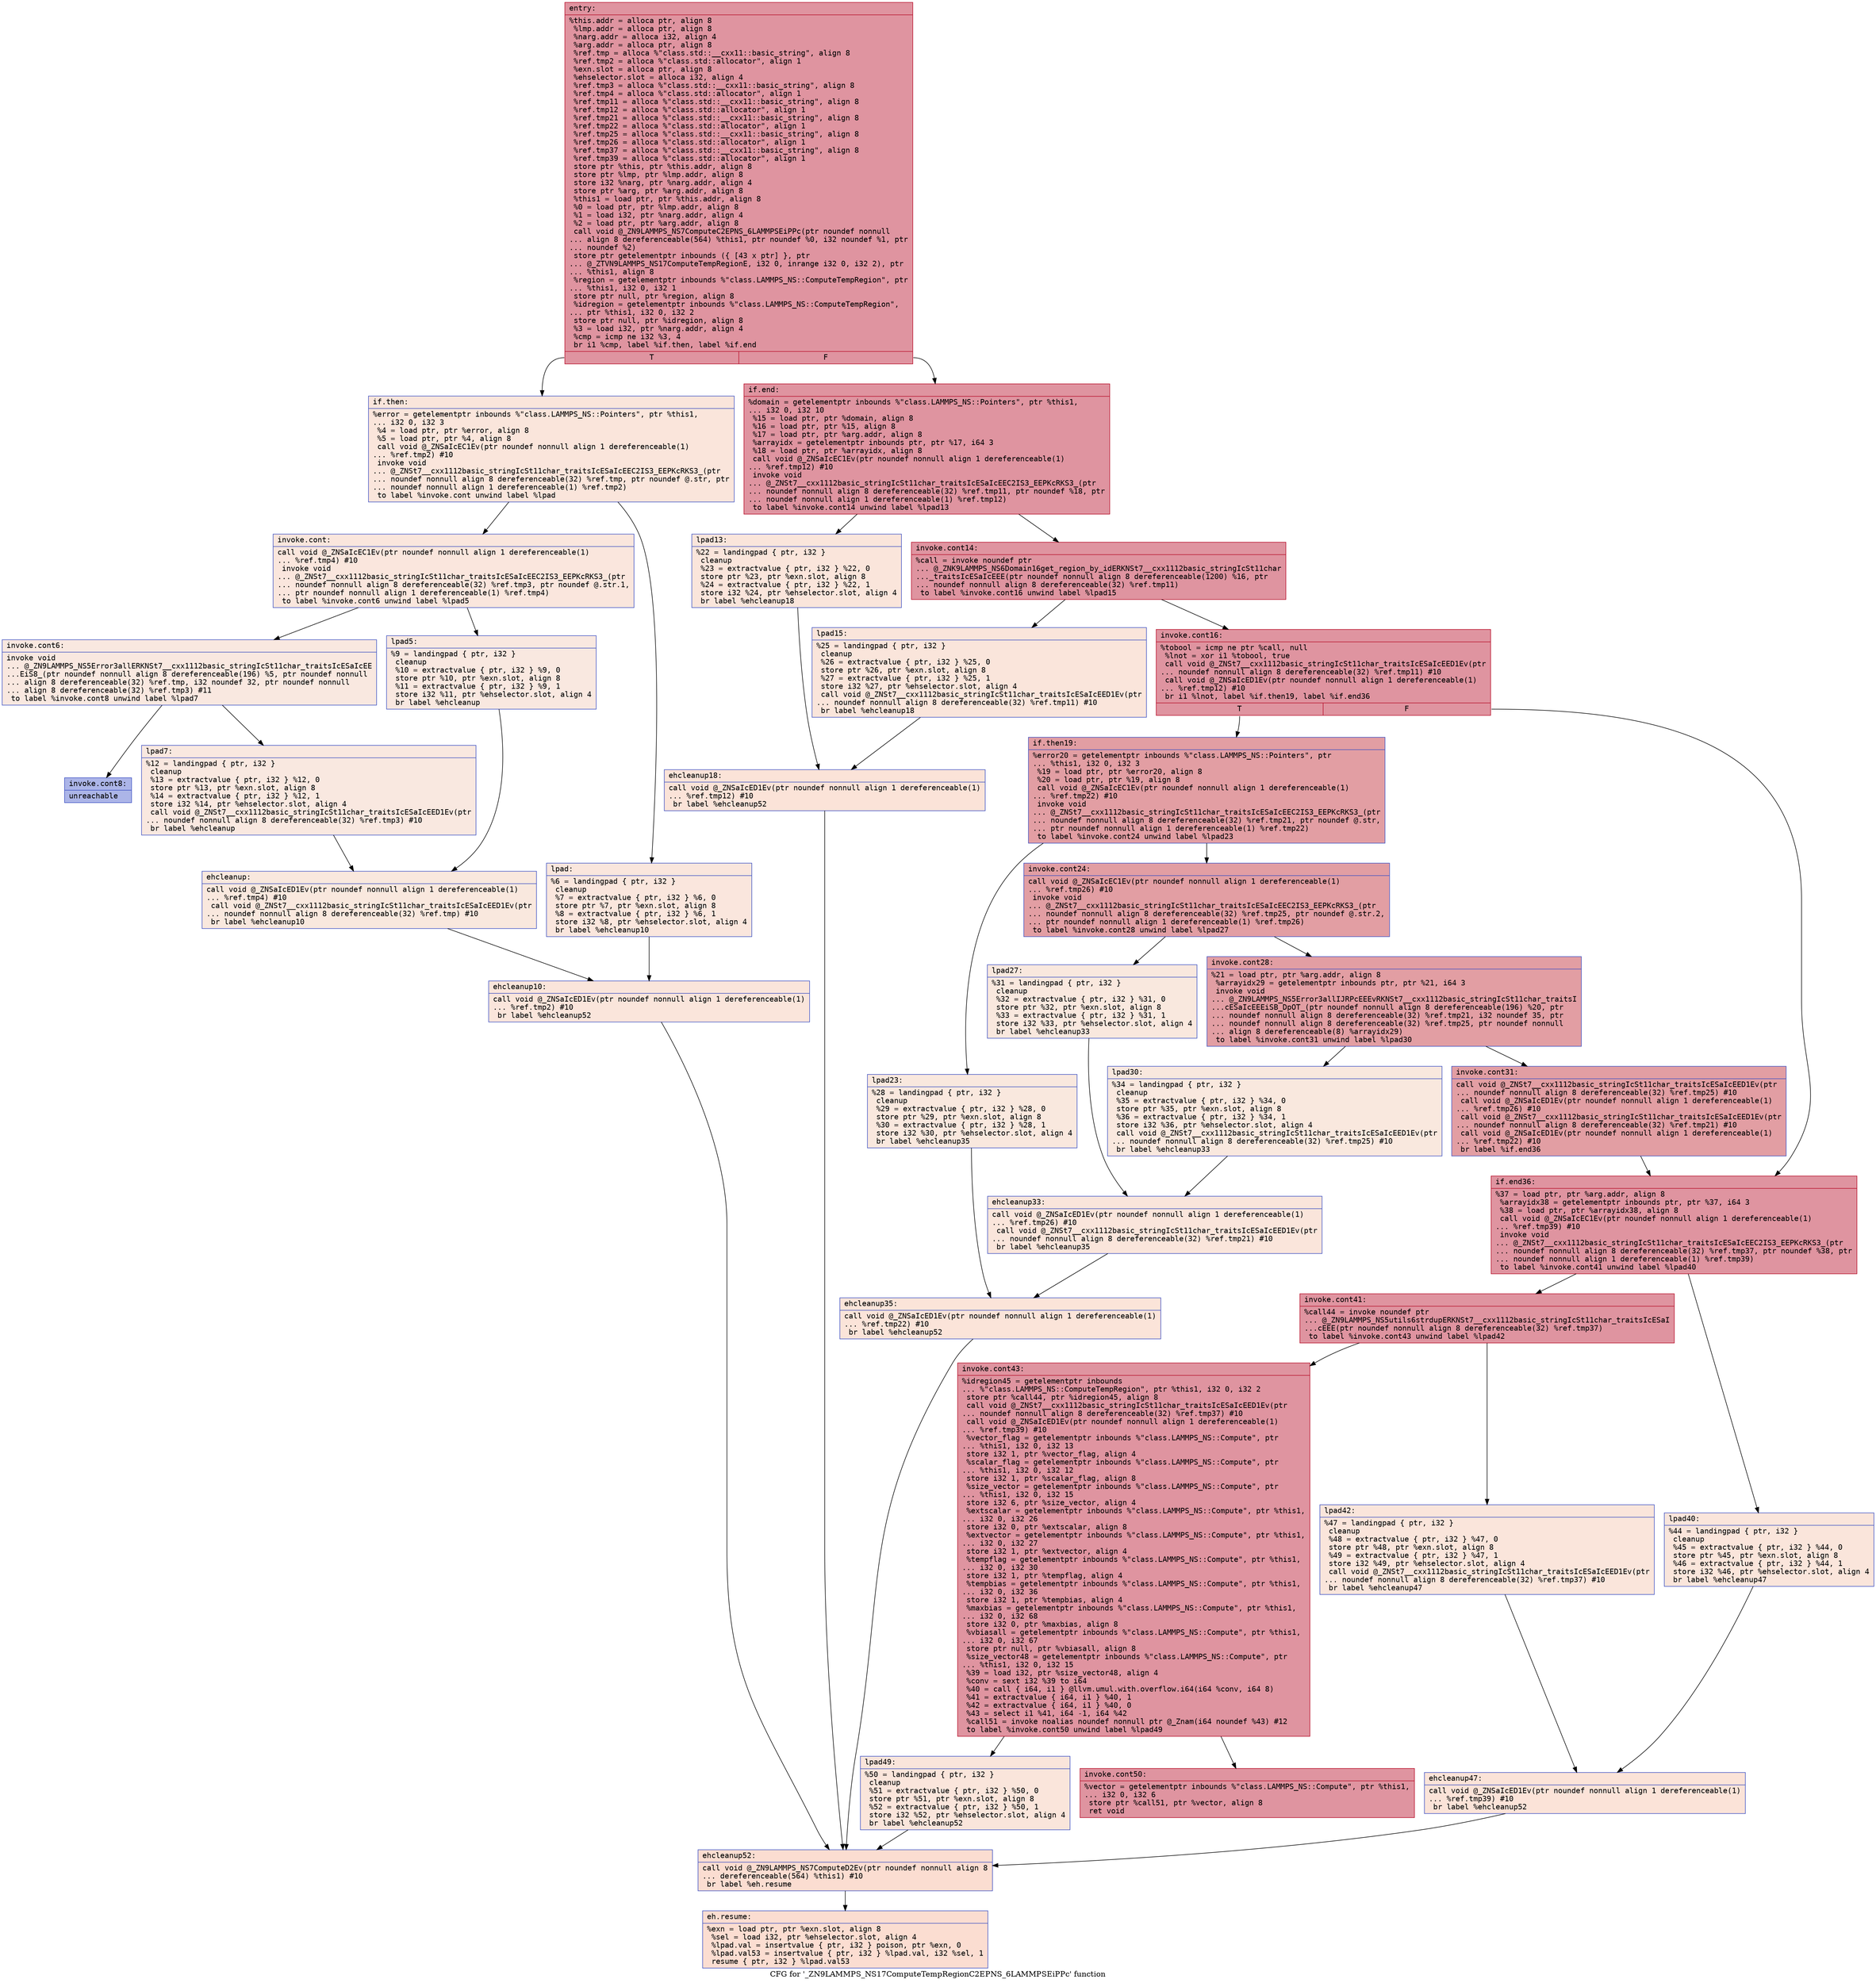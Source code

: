 digraph "CFG for '_ZN9LAMMPS_NS17ComputeTempRegionC2EPNS_6LAMMPSEiPPc' function" {
	label="CFG for '_ZN9LAMMPS_NS17ComputeTempRegionC2EPNS_6LAMMPSEiPPc' function";

	Node0x563e8ba03e20 [shape=record,color="#b70d28ff", style=filled, fillcolor="#b70d2870" fontname="Courier",label="{entry:\l|  %this.addr = alloca ptr, align 8\l  %lmp.addr = alloca ptr, align 8\l  %narg.addr = alloca i32, align 4\l  %arg.addr = alloca ptr, align 8\l  %ref.tmp = alloca %\"class.std::__cxx11::basic_string\", align 8\l  %ref.tmp2 = alloca %\"class.std::allocator\", align 1\l  %exn.slot = alloca ptr, align 8\l  %ehselector.slot = alloca i32, align 4\l  %ref.tmp3 = alloca %\"class.std::__cxx11::basic_string\", align 8\l  %ref.tmp4 = alloca %\"class.std::allocator\", align 1\l  %ref.tmp11 = alloca %\"class.std::__cxx11::basic_string\", align 8\l  %ref.tmp12 = alloca %\"class.std::allocator\", align 1\l  %ref.tmp21 = alloca %\"class.std::__cxx11::basic_string\", align 8\l  %ref.tmp22 = alloca %\"class.std::allocator\", align 1\l  %ref.tmp25 = alloca %\"class.std::__cxx11::basic_string\", align 8\l  %ref.tmp26 = alloca %\"class.std::allocator\", align 1\l  %ref.tmp37 = alloca %\"class.std::__cxx11::basic_string\", align 8\l  %ref.tmp39 = alloca %\"class.std::allocator\", align 1\l  store ptr %this, ptr %this.addr, align 8\l  store ptr %lmp, ptr %lmp.addr, align 8\l  store i32 %narg, ptr %narg.addr, align 4\l  store ptr %arg, ptr %arg.addr, align 8\l  %this1 = load ptr, ptr %this.addr, align 8\l  %0 = load ptr, ptr %lmp.addr, align 8\l  %1 = load i32, ptr %narg.addr, align 4\l  %2 = load ptr, ptr %arg.addr, align 8\l  call void @_ZN9LAMMPS_NS7ComputeC2EPNS_6LAMMPSEiPPc(ptr noundef nonnull\l... align 8 dereferenceable(564) %this1, ptr noundef %0, i32 noundef %1, ptr\l... noundef %2)\l  store ptr getelementptr inbounds (\{ [43 x ptr] \}, ptr\l... @_ZTVN9LAMMPS_NS17ComputeTempRegionE, i32 0, inrange i32 0, i32 2), ptr\l... %this1, align 8\l  %region = getelementptr inbounds %\"class.LAMMPS_NS::ComputeTempRegion\", ptr\l... %this1, i32 0, i32 1\l  store ptr null, ptr %region, align 8\l  %idregion = getelementptr inbounds %\"class.LAMMPS_NS::ComputeTempRegion\",\l... ptr %this1, i32 0, i32 2\l  store ptr null, ptr %idregion, align 8\l  %3 = load i32, ptr %narg.addr, align 4\l  %cmp = icmp ne i32 %3, 4\l  br i1 %cmp, label %if.then, label %if.end\l|{<s0>T|<s1>F}}"];
	Node0x563e8ba03e20:s0 -> Node0x563e8ba06730[tooltip="entry -> if.then\nProbability 0.00%" ];
	Node0x563e8ba03e20:s1 -> Node0x563e8ba06800[tooltip="entry -> if.end\nProbability 100.00%" ];
	Node0x563e8ba06730 [shape=record,color="#3d50c3ff", style=filled, fillcolor="#f4c5ad70" fontname="Courier",label="{if.then:\l|  %error = getelementptr inbounds %\"class.LAMMPS_NS::Pointers\", ptr %this1,\l... i32 0, i32 3\l  %4 = load ptr, ptr %error, align 8\l  %5 = load ptr, ptr %4, align 8\l  call void @_ZNSaIcEC1Ev(ptr noundef nonnull align 1 dereferenceable(1)\l... %ref.tmp2) #10\l  invoke void\l... @_ZNSt7__cxx1112basic_stringIcSt11char_traitsIcESaIcEEC2IS3_EEPKcRKS3_(ptr\l... noundef nonnull align 8 dereferenceable(32) %ref.tmp, ptr noundef @.str, ptr\l... noundef nonnull align 1 dereferenceable(1) %ref.tmp2)\l          to label %invoke.cont unwind label %lpad\l}"];
	Node0x563e8ba06730 -> Node0x563e8ba06e50[tooltip="if.then -> invoke.cont\nProbability 50.00%" ];
	Node0x563e8ba06730 -> Node0x563e8ba06f30[tooltip="if.then -> lpad\nProbability 50.00%" ];
	Node0x563e8ba06e50 [shape=record,color="#3d50c3ff", style=filled, fillcolor="#f3c7b170" fontname="Courier",label="{invoke.cont:\l|  call void @_ZNSaIcEC1Ev(ptr noundef nonnull align 1 dereferenceable(1)\l... %ref.tmp4) #10\l  invoke void\l... @_ZNSt7__cxx1112basic_stringIcSt11char_traitsIcESaIcEEC2IS3_EEPKcRKS3_(ptr\l... noundef nonnull align 8 dereferenceable(32) %ref.tmp3, ptr noundef @.str.1,\l... ptr noundef nonnull align 1 dereferenceable(1) %ref.tmp4)\l          to label %invoke.cont6 unwind label %lpad5\l}"];
	Node0x563e8ba06e50 -> Node0x563e8ba07ad0[tooltip="invoke.cont -> invoke.cont6\nProbability 50.00%" ];
	Node0x563e8ba06e50 -> Node0x563e8ba07b20[tooltip="invoke.cont -> lpad5\nProbability 50.00%" ];
	Node0x563e8ba07ad0 [shape=record,color="#3d50c3ff", style=filled, fillcolor="#f1ccb870" fontname="Courier",label="{invoke.cont6:\l|  invoke void\l... @_ZN9LAMMPS_NS5Error3allERKNSt7__cxx1112basic_stringIcSt11char_traitsIcESaIcEE\l...EiS8_(ptr noundef nonnull align 8 dereferenceable(196) %5, ptr noundef nonnull\l... align 8 dereferenceable(32) %ref.tmp, i32 noundef 32, ptr noundef nonnull\l... align 8 dereferenceable(32) %ref.tmp3) #11\l          to label %invoke.cont8 unwind label %lpad7\l}"];
	Node0x563e8ba07ad0 -> Node0x563e8ba07a80[tooltip="invoke.cont6 -> invoke.cont8\nProbability 0.00%" ];
	Node0x563e8ba07ad0 -> Node0x563e8ba07d80[tooltip="invoke.cont6 -> lpad7\nProbability 100.00%" ];
	Node0x563e8ba07a80 [shape=record,color="#3d50c3ff", style=filled, fillcolor="#4358cb70" fontname="Courier",label="{invoke.cont8:\l|  unreachable\l}"];
	Node0x563e8ba06f30 [shape=record,color="#3d50c3ff", style=filled, fillcolor="#f3c7b170" fontname="Courier",label="{lpad:\l|  %6 = landingpad \{ ptr, i32 \}\l          cleanup\l  %7 = extractvalue \{ ptr, i32 \} %6, 0\l  store ptr %7, ptr %exn.slot, align 8\l  %8 = extractvalue \{ ptr, i32 \} %6, 1\l  store i32 %8, ptr %ehselector.slot, align 4\l  br label %ehcleanup10\l}"];
	Node0x563e8ba06f30 -> Node0x563e8ba08420[tooltip="lpad -> ehcleanup10\nProbability 100.00%" ];
	Node0x563e8ba07b20 [shape=record,color="#3d50c3ff", style=filled, fillcolor="#f1ccb870" fontname="Courier",label="{lpad5:\l|  %9 = landingpad \{ ptr, i32 \}\l          cleanup\l  %10 = extractvalue \{ ptr, i32 \} %9, 0\l  store ptr %10, ptr %exn.slot, align 8\l  %11 = extractvalue \{ ptr, i32 \} %9, 1\l  store i32 %11, ptr %ehselector.slot, align 4\l  br label %ehcleanup\l}"];
	Node0x563e8ba07b20 -> Node0x563e8ba08770[tooltip="lpad5 -> ehcleanup\nProbability 100.00%" ];
	Node0x563e8ba07d80 [shape=record,color="#3d50c3ff", style=filled, fillcolor="#f1ccb870" fontname="Courier",label="{lpad7:\l|  %12 = landingpad \{ ptr, i32 \}\l          cleanup\l  %13 = extractvalue \{ ptr, i32 \} %12, 0\l  store ptr %13, ptr %exn.slot, align 8\l  %14 = extractvalue \{ ptr, i32 \} %12, 1\l  store i32 %14, ptr %ehselector.slot, align 4\l  call void @_ZNSt7__cxx1112basic_stringIcSt11char_traitsIcESaIcEED1Ev(ptr\l... noundef nonnull align 8 dereferenceable(32) %ref.tmp3) #10\l  br label %ehcleanup\l}"];
	Node0x563e8ba07d80 -> Node0x563e8ba08770[tooltip="lpad7 -> ehcleanup\nProbability 100.00%" ];
	Node0x563e8ba08770 [shape=record,color="#3d50c3ff", style=filled, fillcolor="#f2cab570" fontname="Courier",label="{ehcleanup:\l|  call void @_ZNSaIcED1Ev(ptr noundef nonnull align 1 dereferenceable(1)\l... %ref.tmp4) #10\l  call void @_ZNSt7__cxx1112basic_stringIcSt11char_traitsIcESaIcEED1Ev(ptr\l... noundef nonnull align 8 dereferenceable(32) %ref.tmp) #10\l  br label %ehcleanup10\l}"];
	Node0x563e8ba08770 -> Node0x563e8ba08420[tooltip="ehcleanup -> ehcleanup10\nProbability 100.00%" ];
	Node0x563e8ba08420 [shape=record,color="#3d50c3ff", style=filled, fillcolor="#f4c5ad70" fontname="Courier",label="{ehcleanup10:\l|  call void @_ZNSaIcED1Ev(ptr noundef nonnull align 1 dereferenceable(1)\l... %ref.tmp2) #10\l  br label %ehcleanup52\l}"];
	Node0x563e8ba08420 -> Node0x563e8ba091d0[tooltip="ehcleanup10 -> ehcleanup52\nProbability 100.00%" ];
	Node0x563e8ba06800 [shape=record,color="#b70d28ff", style=filled, fillcolor="#b70d2870" fontname="Courier",label="{if.end:\l|  %domain = getelementptr inbounds %\"class.LAMMPS_NS::Pointers\", ptr %this1,\l... i32 0, i32 10\l  %15 = load ptr, ptr %domain, align 8\l  %16 = load ptr, ptr %15, align 8\l  %17 = load ptr, ptr %arg.addr, align 8\l  %arrayidx = getelementptr inbounds ptr, ptr %17, i64 3\l  %18 = load ptr, ptr %arrayidx, align 8\l  call void @_ZNSaIcEC1Ev(ptr noundef nonnull align 1 dereferenceable(1)\l... %ref.tmp12) #10\l  invoke void\l... @_ZNSt7__cxx1112basic_stringIcSt11char_traitsIcESaIcEEC2IS3_EEPKcRKS3_(ptr\l... noundef nonnull align 8 dereferenceable(32) %ref.tmp11, ptr noundef %18, ptr\l... noundef nonnull align 1 dereferenceable(1) %ref.tmp12)\l          to label %invoke.cont14 unwind label %lpad13\l}"];
	Node0x563e8ba06800 -> Node0x563e8ba09800[tooltip="if.end -> invoke.cont14\nProbability 100.00%" ];
	Node0x563e8ba06800 -> Node0x563e8ba09880[tooltip="if.end -> lpad13\nProbability 0.00%" ];
	Node0x563e8ba09800 [shape=record,color="#b70d28ff", style=filled, fillcolor="#b70d2870" fontname="Courier",label="{invoke.cont14:\l|  %call = invoke noundef ptr\l... @_ZNK9LAMMPS_NS6Domain16get_region_by_idERKNSt7__cxx1112basic_stringIcSt11char\l..._traitsIcESaIcEEE(ptr noundef nonnull align 8 dereferenceable(1200) %16, ptr\l... noundef nonnull align 8 dereferenceable(32) %ref.tmp11)\l          to label %invoke.cont16 unwind label %lpad15\l}"];
	Node0x563e8ba09800 -> Node0x563e8ba097b0[tooltip="invoke.cont14 -> invoke.cont16\nProbability 100.00%" ];
	Node0x563e8ba09800 -> Node0x563e8ba09be0[tooltip="invoke.cont14 -> lpad15\nProbability 0.00%" ];
	Node0x563e8ba097b0 [shape=record,color="#b70d28ff", style=filled, fillcolor="#b70d2870" fontname="Courier",label="{invoke.cont16:\l|  %tobool = icmp ne ptr %call, null\l  %lnot = xor i1 %tobool, true\l  call void @_ZNSt7__cxx1112basic_stringIcSt11char_traitsIcESaIcEED1Ev(ptr\l... noundef nonnull align 8 dereferenceable(32) %ref.tmp11) #10\l  call void @_ZNSaIcED1Ev(ptr noundef nonnull align 1 dereferenceable(1)\l... %ref.tmp12) #10\l  br i1 %lnot, label %if.then19, label %if.end36\l|{<s0>T|<s1>F}}"];
	Node0x563e8ba097b0:s0 -> Node0x563e8ba0a300[tooltip="invoke.cont16 -> if.then19\nProbability 50.00%" ];
	Node0x563e8ba097b0:s1 -> Node0x563e8ba0a9a0[tooltip="invoke.cont16 -> if.end36\nProbability 50.00%" ];
	Node0x563e8ba0a300 [shape=record,color="#3d50c3ff", style=filled, fillcolor="#be242e70" fontname="Courier",label="{if.then19:\l|  %error20 = getelementptr inbounds %\"class.LAMMPS_NS::Pointers\", ptr\l... %this1, i32 0, i32 3\l  %19 = load ptr, ptr %error20, align 8\l  %20 = load ptr, ptr %19, align 8\l  call void @_ZNSaIcEC1Ev(ptr noundef nonnull align 1 dereferenceable(1)\l... %ref.tmp22) #10\l  invoke void\l... @_ZNSt7__cxx1112basic_stringIcSt11char_traitsIcESaIcEEC2IS3_EEPKcRKS3_(ptr\l... noundef nonnull align 8 dereferenceable(32) %ref.tmp21, ptr noundef @.str,\l... ptr noundef nonnull align 1 dereferenceable(1) %ref.tmp22)\l          to label %invoke.cont24 unwind label %lpad23\l}"];
	Node0x563e8ba0a300 -> Node0x563e8ba0ae70[tooltip="if.then19 -> invoke.cont24\nProbability 100.00%" ];
	Node0x563e8ba0a300 -> Node0x563e8ba0aef0[tooltip="if.then19 -> lpad23\nProbability 0.00%" ];
	Node0x563e8ba0ae70 [shape=record,color="#3d50c3ff", style=filled, fillcolor="#be242e70" fontname="Courier",label="{invoke.cont24:\l|  call void @_ZNSaIcEC1Ev(ptr noundef nonnull align 1 dereferenceable(1)\l... %ref.tmp26) #10\l  invoke void\l... @_ZNSt7__cxx1112basic_stringIcSt11char_traitsIcESaIcEEC2IS3_EEPKcRKS3_(ptr\l... noundef nonnull align 8 dereferenceable(32) %ref.tmp25, ptr noundef @.str.2,\l... ptr noundef nonnull align 1 dereferenceable(1) %ref.tmp26)\l          to label %invoke.cont28 unwind label %lpad27\l}"];
	Node0x563e8ba0ae70 -> Node0x563e8ba0b270[tooltip="invoke.cont24 -> invoke.cont28\nProbability 100.00%" ];
	Node0x563e8ba0ae70 -> Node0x563e8ba0b2c0[tooltip="invoke.cont24 -> lpad27\nProbability 0.00%" ];
	Node0x563e8ba0b270 [shape=record,color="#3d50c3ff", style=filled, fillcolor="#be242e70" fontname="Courier",label="{invoke.cont28:\l|  %21 = load ptr, ptr %arg.addr, align 8\l  %arrayidx29 = getelementptr inbounds ptr, ptr %21, i64 3\l  invoke void\l... @_ZN9LAMMPS_NS5Error3allIJRPcEEEvRKNSt7__cxx1112basic_stringIcSt11char_traitsI\l...cESaIcEEEiSB_DpOT_(ptr noundef nonnull align 8 dereferenceable(196) %20, ptr\l... noundef nonnull align 8 dereferenceable(32) %ref.tmp21, i32 noundef 35, ptr\l... noundef nonnull align 8 dereferenceable(32) %ref.tmp25, ptr noundef nonnull\l... align 8 dereferenceable(8) %arrayidx29)\l          to label %invoke.cont31 unwind label %lpad30\l}"];
	Node0x563e8ba0b270 -> Node0x563e8ba0b220[tooltip="invoke.cont28 -> invoke.cont31\nProbability 100.00%" ];
	Node0x563e8ba0b270 -> Node0x563e8ba0b730[tooltip="invoke.cont28 -> lpad30\nProbability 0.00%" ];
	Node0x563e8ba0b220 [shape=record,color="#3d50c3ff", style=filled, fillcolor="#be242e70" fontname="Courier",label="{invoke.cont31:\l|  call void @_ZNSt7__cxx1112basic_stringIcSt11char_traitsIcESaIcEED1Ev(ptr\l... noundef nonnull align 8 dereferenceable(32) %ref.tmp25) #10\l  call void @_ZNSaIcED1Ev(ptr noundef nonnull align 1 dereferenceable(1)\l... %ref.tmp26) #10\l  call void @_ZNSt7__cxx1112basic_stringIcSt11char_traitsIcESaIcEED1Ev(ptr\l... noundef nonnull align 8 dereferenceable(32) %ref.tmp21) #10\l  call void @_ZNSaIcED1Ev(ptr noundef nonnull align 1 dereferenceable(1)\l... %ref.tmp22) #10\l  br label %if.end36\l}"];
	Node0x563e8ba0b220 -> Node0x563e8ba0a9a0[tooltip="invoke.cont31 -> if.end36\nProbability 100.00%" ];
	Node0x563e8ba09880 [shape=record,color="#3d50c3ff", style=filled, fillcolor="#f4c5ad70" fontname="Courier",label="{lpad13:\l|  %22 = landingpad \{ ptr, i32 \}\l          cleanup\l  %23 = extractvalue \{ ptr, i32 \} %22, 0\l  store ptr %23, ptr %exn.slot, align 8\l  %24 = extractvalue \{ ptr, i32 \} %22, 1\l  store i32 %24, ptr %ehselector.slot, align 4\l  br label %ehcleanup18\l}"];
	Node0x563e8ba09880 -> Node0x563e8ba0c050[tooltip="lpad13 -> ehcleanup18\nProbability 100.00%" ];
	Node0x563e8ba09be0 [shape=record,color="#3d50c3ff", style=filled, fillcolor="#f4c5ad70" fontname="Courier",label="{lpad15:\l|  %25 = landingpad \{ ptr, i32 \}\l          cleanup\l  %26 = extractvalue \{ ptr, i32 \} %25, 0\l  store ptr %26, ptr %exn.slot, align 8\l  %27 = extractvalue \{ ptr, i32 \} %25, 1\l  store i32 %27, ptr %ehselector.slot, align 4\l  call void @_ZNSt7__cxx1112basic_stringIcSt11char_traitsIcESaIcEED1Ev(ptr\l... noundef nonnull align 8 dereferenceable(32) %ref.tmp11) #10\l  br label %ehcleanup18\l}"];
	Node0x563e8ba09be0 -> Node0x563e8ba0c050[tooltip="lpad15 -> ehcleanup18\nProbability 100.00%" ];
	Node0x563e8ba0c050 [shape=record,color="#3d50c3ff", style=filled, fillcolor="#f6bfa670" fontname="Courier",label="{ehcleanup18:\l|  call void @_ZNSaIcED1Ev(ptr noundef nonnull align 1 dereferenceable(1)\l... %ref.tmp12) #10\l  br label %ehcleanup52\l}"];
	Node0x563e8ba0c050 -> Node0x563e8ba091d0[tooltip="ehcleanup18 -> ehcleanup52\nProbability 100.00%" ];
	Node0x563e8ba0aef0 [shape=record,color="#3d50c3ff", style=filled, fillcolor="#f2cab570" fontname="Courier",label="{lpad23:\l|  %28 = landingpad \{ ptr, i32 \}\l          cleanup\l  %29 = extractvalue \{ ptr, i32 \} %28, 0\l  store ptr %29, ptr %exn.slot, align 8\l  %30 = extractvalue \{ ptr, i32 \} %28, 1\l  store i32 %30, ptr %ehselector.slot, align 4\l  br label %ehcleanup35\l}"];
	Node0x563e8ba0aef0 -> Node0x563e8ba0c940[tooltip="lpad23 -> ehcleanup35\nProbability 100.00%" ];
	Node0x563e8ba0b2c0 [shape=record,color="#3d50c3ff", style=filled, fillcolor="#f2cab570" fontname="Courier",label="{lpad27:\l|  %31 = landingpad \{ ptr, i32 \}\l          cleanup\l  %32 = extractvalue \{ ptr, i32 \} %31, 0\l  store ptr %32, ptr %exn.slot, align 8\l  %33 = extractvalue \{ ptr, i32 \} %31, 1\l  store i32 %33, ptr %ehselector.slot, align 4\l  br label %ehcleanup33\l}"];
	Node0x563e8ba0b2c0 -> Node0x563e8ba0ccb0[tooltip="lpad27 -> ehcleanup33\nProbability 100.00%" ];
	Node0x563e8ba0b730 [shape=record,color="#3d50c3ff", style=filled, fillcolor="#f2cab570" fontname="Courier",label="{lpad30:\l|  %34 = landingpad \{ ptr, i32 \}\l          cleanup\l  %35 = extractvalue \{ ptr, i32 \} %34, 0\l  store ptr %35, ptr %exn.slot, align 8\l  %36 = extractvalue \{ ptr, i32 \} %34, 1\l  store i32 %36, ptr %ehselector.slot, align 4\l  call void @_ZNSt7__cxx1112basic_stringIcSt11char_traitsIcESaIcEED1Ev(ptr\l... noundef nonnull align 8 dereferenceable(32) %ref.tmp25) #10\l  br label %ehcleanup33\l}"];
	Node0x563e8ba0b730 -> Node0x563e8ba0ccb0[tooltip="lpad30 -> ehcleanup33\nProbability 100.00%" ];
	Node0x563e8ba0ccb0 [shape=record,color="#3d50c3ff", style=filled, fillcolor="#f4c5ad70" fontname="Courier",label="{ehcleanup33:\l|  call void @_ZNSaIcED1Ev(ptr noundef nonnull align 1 dereferenceable(1)\l... %ref.tmp26) #10\l  call void @_ZNSt7__cxx1112basic_stringIcSt11char_traitsIcESaIcEED1Ev(ptr\l... noundef nonnull align 8 dereferenceable(32) %ref.tmp21) #10\l  br label %ehcleanup35\l}"];
	Node0x563e8ba0ccb0 -> Node0x563e8ba0c940[tooltip="ehcleanup33 -> ehcleanup35\nProbability 100.00%" ];
	Node0x563e8ba0c940 [shape=record,color="#3d50c3ff", style=filled, fillcolor="#f5c1a970" fontname="Courier",label="{ehcleanup35:\l|  call void @_ZNSaIcED1Ev(ptr noundef nonnull align 1 dereferenceable(1)\l... %ref.tmp22) #10\l  br label %ehcleanup52\l}"];
	Node0x563e8ba0c940 -> Node0x563e8ba091d0[tooltip="ehcleanup35 -> ehcleanup52\nProbability 100.00%" ];
	Node0x563e8ba0a9a0 [shape=record,color="#b70d28ff", style=filled, fillcolor="#b70d2870" fontname="Courier",label="{if.end36:\l|  %37 = load ptr, ptr %arg.addr, align 8\l  %arrayidx38 = getelementptr inbounds ptr, ptr %37, i64 3\l  %38 = load ptr, ptr %arrayidx38, align 8\l  call void @_ZNSaIcEC1Ev(ptr noundef nonnull align 1 dereferenceable(1)\l... %ref.tmp39) #10\l  invoke void\l... @_ZNSt7__cxx1112basic_stringIcSt11char_traitsIcESaIcEEC2IS3_EEPKcRKS3_(ptr\l... noundef nonnull align 8 dereferenceable(32) %ref.tmp37, ptr noundef %38, ptr\l... noundef nonnull align 1 dereferenceable(1) %ref.tmp39)\l          to label %invoke.cont41 unwind label %lpad40\l}"];
	Node0x563e8ba0a9a0 -> Node0x563e8ba0d930[tooltip="if.end36 -> invoke.cont41\nProbability 100.00%" ];
	Node0x563e8ba0a9a0 -> Node0x563e8ba0d9b0[tooltip="if.end36 -> lpad40\nProbability 0.00%" ];
	Node0x563e8ba0d930 [shape=record,color="#b70d28ff", style=filled, fillcolor="#b70d2870" fontname="Courier",label="{invoke.cont41:\l|  %call44 = invoke noundef ptr\l... @_ZN9LAMMPS_NS5utils6strdupERKNSt7__cxx1112basic_stringIcSt11char_traitsIcESaI\l...cEEE(ptr noundef nonnull align 8 dereferenceable(32) %ref.tmp37)\l          to label %invoke.cont43 unwind label %lpad42\l}"];
	Node0x563e8ba0d930 -> Node0x563e8ba0d8e0[tooltip="invoke.cont41 -> invoke.cont43\nProbability 100.00%" ];
	Node0x563e8ba0d930 -> Node0x563e8ba0dbe0[tooltip="invoke.cont41 -> lpad42\nProbability 0.00%" ];
	Node0x563e8ba0d8e0 [shape=record,color="#b70d28ff", style=filled, fillcolor="#b70d2870" fontname="Courier",label="{invoke.cont43:\l|  %idregion45 = getelementptr inbounds\l... %\"class.LAMMPS_NS::ComputeTempRegion\", ptr %this1, i32 0, i32 2\l  store ptr %call44, ptr %idregion45, align 8\l  call void @_ZNSt7__cxx1112basic_stringIcSt11char_traitsIcESaIcEED1Ev(ptr\l... noundef nonnull align 8 dereferenceable(32) %ref.tmp37) #10\l  call void @_ZNSaIcED1Ev(ptr noundef nonnull align 1 dereferenceable(1)\l... %ref.tmp39) #10\l  %vector_flag = getelementptr inbounds %\"class.LAMMPS_NS::Compute\", ptr\l... %this1, i32 0, i32 13\l  store i32 1, ptr %vector_flag, align 4\l  %scalar_flag = getelementptr inbounds %\"class.LAMMPS_NS::Compute\", ptr\l... %this1, i32 0, i32 12\l  store i32 1, ptr %scalar_flag, align 8\l  %size_vector = getelementptr inbounds %\"class.LAMMPS_NS::Compute\", ptr\l... %this1, i32 0, i32 15\l  store i32 6, ptr %size_vector, align 4\l  %extscalar = getelementptr inbounds %\"class.LAMMPS_NS::Compute\", ptr %this1,\l... i32 0, i32 26\l  store i32 0, ptr %extscalar, align 8\l  %extvector = getelementptr inbounds %\"class.LAMMPS_NS::Compute\", ptr %this1,\l... i32 0, i32 27\l  store i32 1, ptr %extvector, align 4\l  %tempflag = getelementptr inbounds %\"class.LAMMPS_NS::Compute\", ptr %this1,\l... i32 0, i32 30\l  store i32 1, ptr %tempflag, align 4\l  %tempbias = getelementptr inbounds %\"class.LAMMPS_NS::Compute\", ptr %this1,\l... i32 0, i32 36\l  store i32 1, ptr %tempbias, align 4\l  %maxbias = getelementptr inbounds %\"class.LAMMPS_NS::Compute\", ptr %this1,\l... i32 0, i32 68\l  store i32 0, ptr %maxbias, align 8\l  %vbiasall = getelementptr inbounds %\"class.LAMMPS_NS::Compute\", ptr %this1,\l... i32 0, i32 67\l  store ptr null, ptr %vbiasall, align 8\l  %size_vector48 = getelementptr inbounds %\"class.LAMMPS_NS::Compute\", ptr\l... %this1, i32 0, i32 15\l  %39 = load i32, ptr %size_vector48, align 4\l  %conv = sext i32 %39 to i64\l  %40 = call \{ i64, i1 \} @llvm.umul.with.overflow.i64(i64 %conv, i64 8)\l  %41 = extractvalue \{ i64, i1 \} %40, 1\l  %42 = extractvalue \{ i64, i1 \} %40, 0\l  %43 = select i1 %41, i64 -1, i64 %42\l  %call51 = invoke noalias noundef nonnull ptr @_Znam(i64 noundef %43) #12\l          to label %invoke.cont50 unwind label %lpad49\l}"];
	Node0x563e8ba0d8e0 -> Node0x563e8ba0f7e0[tooltip="invoke.cont43 -> invoke.cont50\nProbability 100.00%" ];
	Node0x563e8ba0d8e0 -> Node0x563e8ba06f80[tooltip="invoke.cont43 -> lpad49\nProbability 0.00%" ];
	Node0x563e8ba0f7e0 [shape=record,color="#b70d28ff", style=filled, fillcolor="#b70d2870" fontname="Courier",label="{invoke.cont50:\l|  %vector = getelementptr inbounds %\"class.LAMMPS_NS::Compute\", ptr %this1,\l... i32 0, i32 6\l  store ptr %call51, ptr %vector, align 8\l  ret void\l}"];
	Node0x563e8ba0d9b0 [shape=record,color="#3d50c3ff", style=filled, fillcolor="#f4c5ad70" fontname="Courier",label="{lpad40:\l|  %44 = landingpad \{ ptr, i32 \}\l          cleanup\l  %45 = extractvalue \{ ptr, i32 \} %44, 0\l  store ptr %45, ptr %exn.slot, align 8\l  %46 = extractvalue \{ ptr, i32 \} %44, 1\l  store i32 %46, ptr %ehselector.slot, align 4\l  br label %ehcleanup47\l}"];
	Node0x563e8ba0d9b0 -> Node0x563e8ba07660[tooltip="lpad40 -> ehcleanup47\nProbability 100.00%" ];
	Node0x563e8ba0dbe0 [shape=record,color="#3d50c3ff", style=filled, fillcolor="#f4c5ad70" fontname="Courier",label="{lpad42:\l|  %47 = landingpad \{ ptr, i32 \}\l          cleanup\l  %48 = extractvalue \{ ptr, i32 \} %47, 0\l  store ptr %48, ptr %exn.slot, align 8\l  %49 = extractvalue \{ ptr, i32 \} %47, 1\l  store i32 %49, ptr %ehselector.slot, align 4\l  call void @_ZNSt7__cxx1112basic_stringIcSt11char_traitsIcESaIcEED1Ev(ptr\l... noundef nonnull align 8 dereferenceable(32) %ref.tmp37) #10\l  br label %ehcleanup47\l}"];
	Node0x563e8ba0dbe0 -> Node0x563e8ba07660[tooltip="lpad42 -> ehcleanup47\nProbability 100.00%" ];
	Node0x563e8ba07660 [shape=record,color="#3d50c3ff", style=filled, fillcolor="#f6bfa670" fontname="Courier",label="{ehcleanup47:\l|  call void @_ZNSaIcED1Ev(ptr noundef nonnull align 1 dereferenceable(1)\l... %ref.tmp39) #10\l  br label %ehcleanup52\l}"];
	Node0x563e8ba07660 -> Node0x563e8ba091d0[tooltip="ehcleanup47 -> ehcleanup52\nProbability 100.00%" ];
	Node0x563e8ba06f80 [shape=record,color="#3d50c3ff", style=filled, fillcolor="#f4c5ad70" fontname="Courier",label="{lpad49:\l|  %50 = landingpad \{ ptr, i32 \}\l          cleanup\l  %51 = extractvalue \{ ptr, i32 \} %50, 0\l  store ptr %51, ptr %exn.slot, align 8\l  %52 = extractvalue \{ ptr, i32 \} %50, 1\l  store i32 %52, ptr %ehselector.slot, align 4\l  br label %ehcleanup52\l}"];
	Node0x563e8ba06f80 -> Node0x563e8ba091d0[tooltip="lpad49 -> ehcleanup52\nProbability 100.00%" ];
	Node0x563e8ba091d0 [shape=record,color="#3d50c3ff", style=filled, fillcolor="#f7b39670" fontname="Courier",label="{ehcleanup52:\l|  call void @_ZN9LAMMPS_NS7ComputeD2Ev(ptr noundef nonnull align 8\l... dereferenceable(564) %this1) #10\l  br label %eh.resume\l}"];
	Node0x563e8ba091d0 -> Node0x563e8ba11a90[tooltip="ehcleanup52 -> eh.resume\nProbability 100.00%" ];
	Node0x563e8ba11a90 [shape=record,color="#3d50c3ff", style=filled, fillcolor="#f7b39670" fontname="Courier",label="{eh.resume:\l|  %exn = load ptr, ptr %exn.slot, align 8\l  %sel = load i32, ptr %ehselector.slot, align 4\l  %lpad.val = insertvalue \{ ptr, i32 \} poison, ptr %exn, 0\l  %lpad.val53 = insertvalue \{ ptr, i32 \} %lpad.val, i32 %sel, 1\l  resume \{ ptr, i32 \} %lpad.val53\l}"];
}
